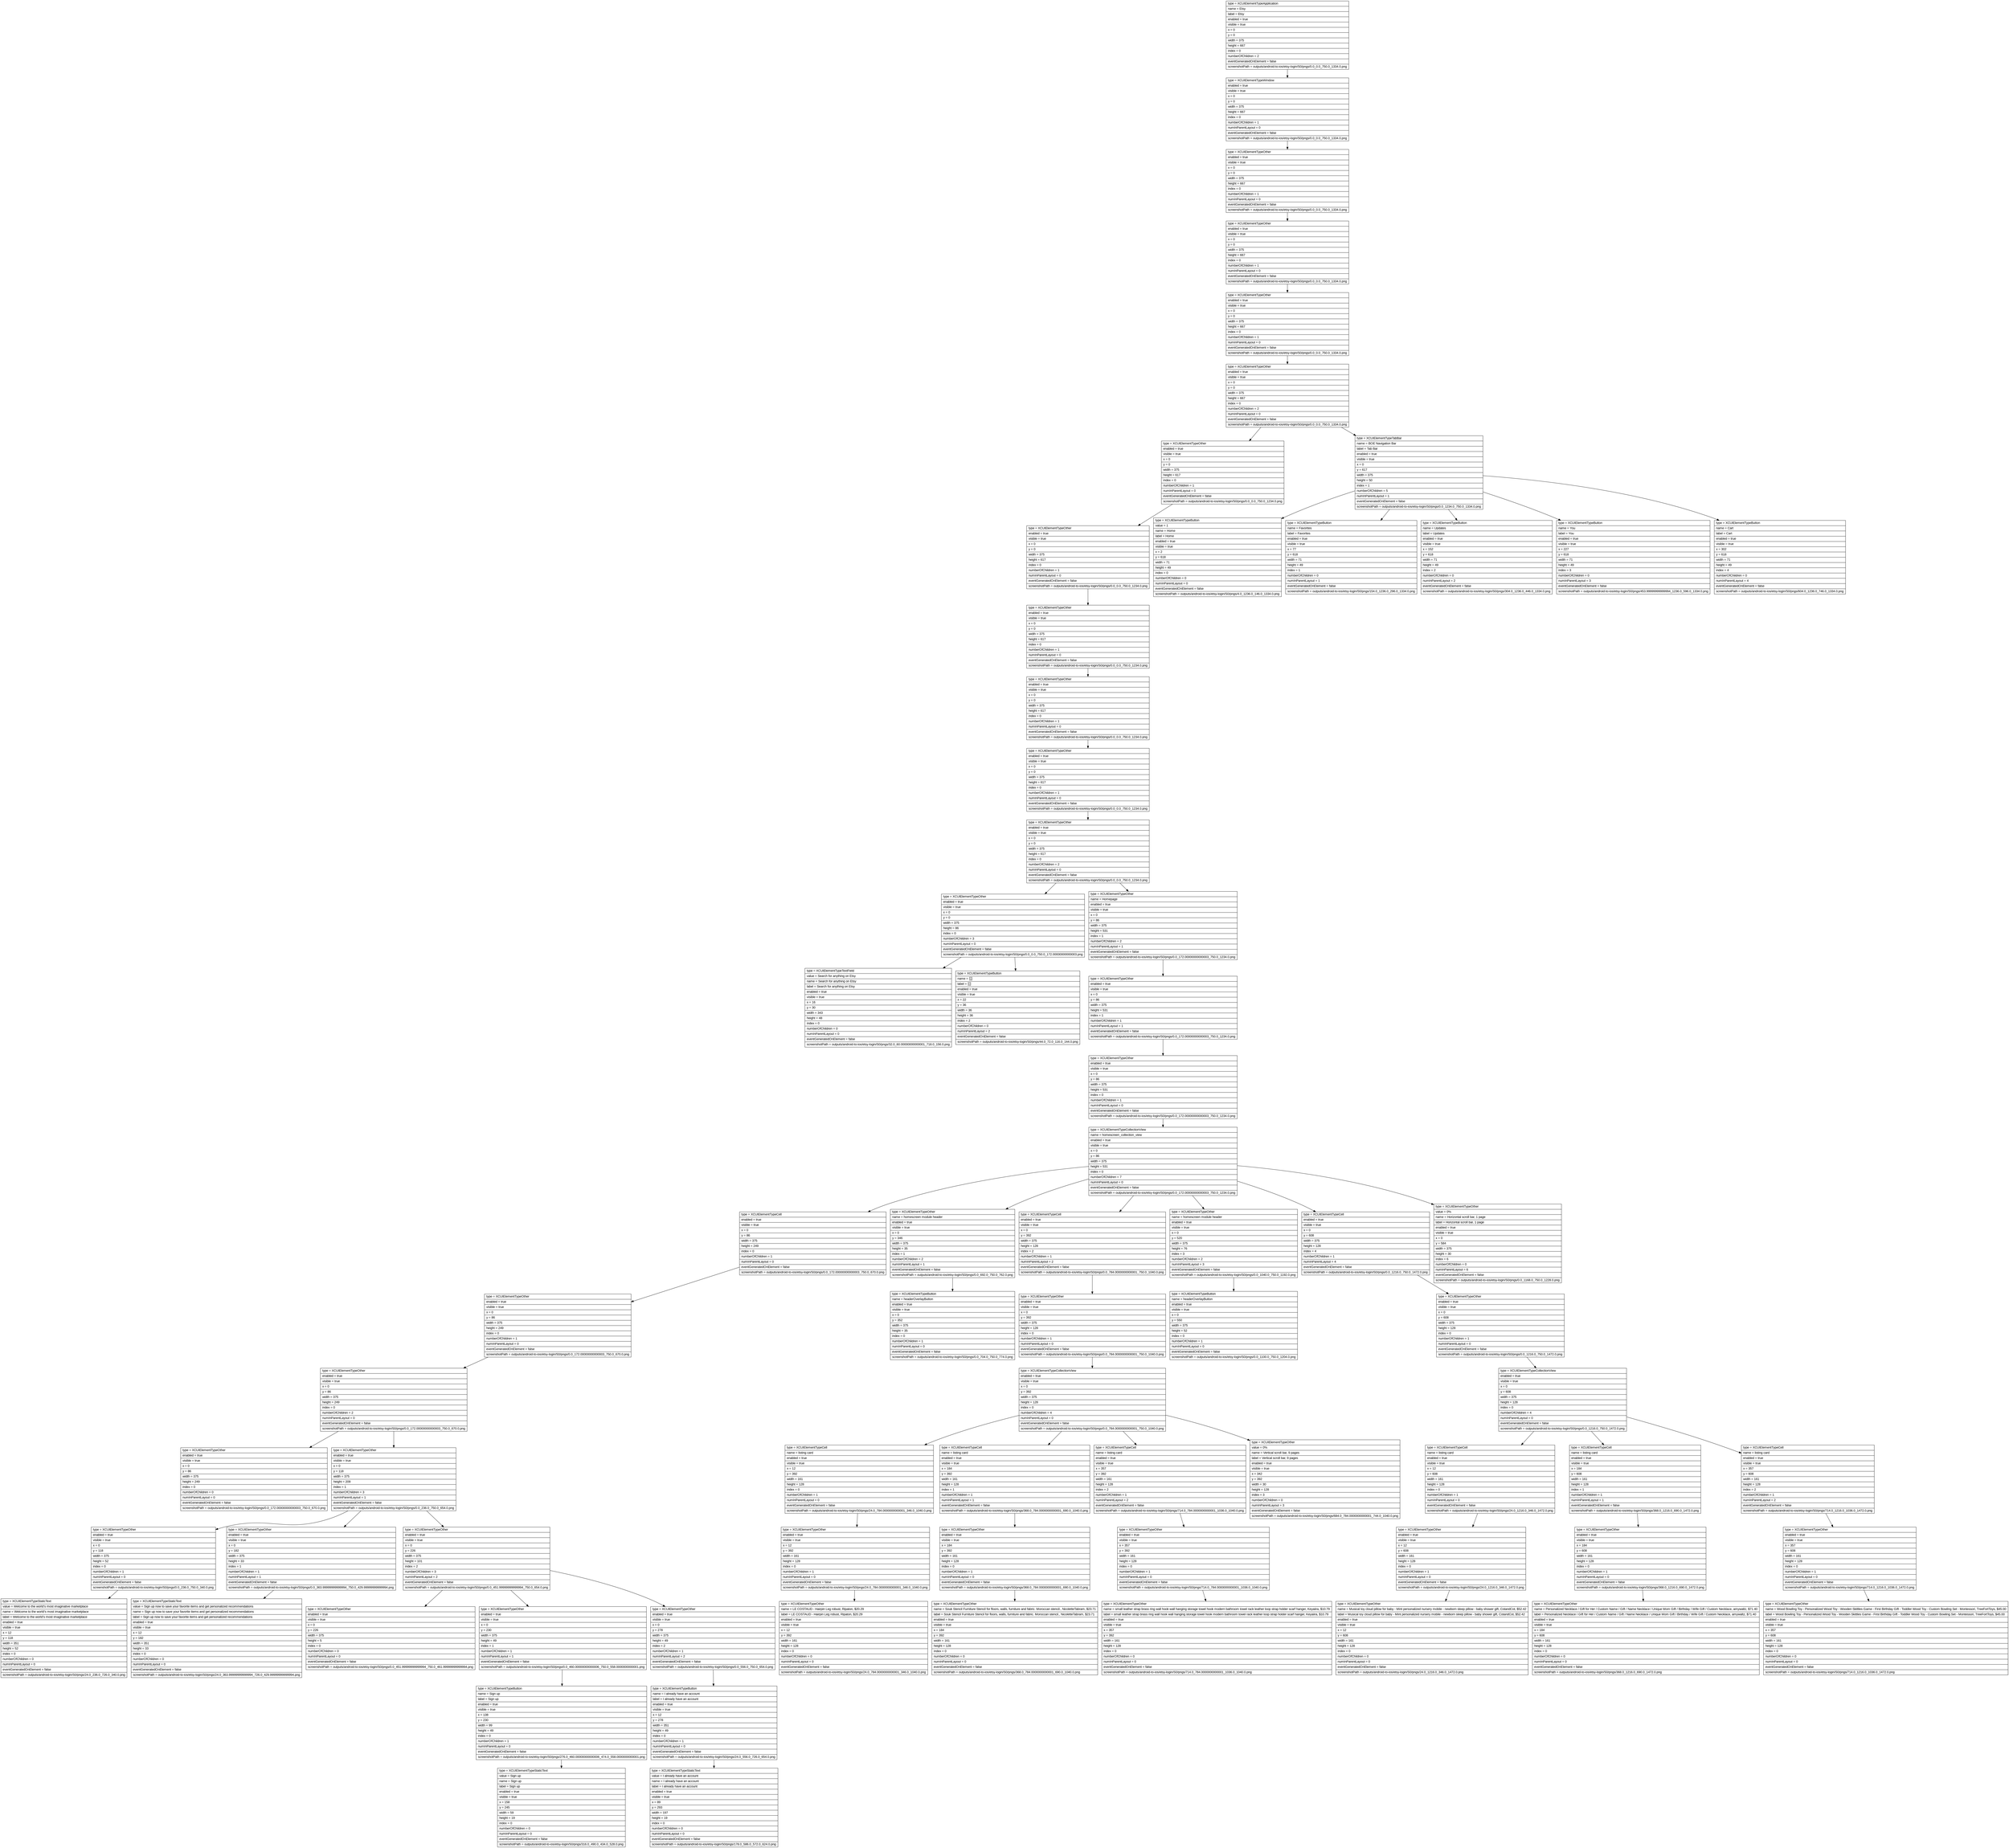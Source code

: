 digraph Layout {

	node [shape=record fontname=Arial];

	0	[label="{type = XCUIElementTypeApplication\l|name = Etsy\l|label = Etsy\l|enabled = true\l|visible = true\l|x = 0\l|y = 0\l|width = 375\l|height = 667\l|index = 0\l|numberOfChildren = 2\l|eventGeneratedOnElement = false \l|screenshotPath = outputs/android-to-ios/etsy-login/S0/pngs/0.0_0.0_750.0_1334.0.png\l}"]
	1	[label="{type = XCUIElementTypeWindow\l|enabled = true\l|visible = true\l|x = 0\l|y = 0\l|width = 375\l|height = 667\l|index = 0\l|numberOfChildren = 1\l|numInParentLayout = 0\l|eventGeneratedOnElement = false \l|screenshotPath = outputs/android-to-ios/etsy-login/S0/pngs/0.0_0.0_750.0_1334.0.png\l}"]
	2	[label="{type = XCUIElementTypeOther\l|enabled = true\l|visible = true\l|x = 0\l|y = 0\l|width = 375\l|height = 667\l|index = 0\l|numberOfChildren = 1\l|numInParentLayout = 0\l|eventGeneratedOnElement = false \l|screenshotPath = outputs/android-to-ios/etsy-login/S0/pngs/0.0_0.0_750.0_1334.0.png\l}"]
	3	[label="{type = XCUIElementTypeOther\l|enabled = true\l|visible = true\l|x = 0\l|y = 0\l|width = 375\l|height = 667\l|index = 0\l|numberOfChildren = 1\l|numInParentLayout = 0\l|eventGeneratedOnElement = false \l|screenshotPath = outputs/android-to-ios/etsy-login/S0/pngs/0.0_0.0_750.0_1334.0.png\l}"]
	4	[label="{type = XCUIElementTypeOther\l|enabled = true\l|visible = true\l|x = 0\l|y = 0\l|width = 375\l|height = 667\l|index = 0\l|numberOfChildren = 1\l|numInParentLayout = 0\l|eventGeneratedOnElement = false \l|screenshotPath = outputs/android-to-ios/etsy-login/S0/pngs/0.0_0.0_750.0_1334.0.png\l}"]
	5	[label="{type = XCUIElementTypeOther\l|enabled = true\l|visible = true\l|x = 0\l|y = 0\l|width = 375\l|height = 667\l|index = 0\l|numberOfChildren = 2\l|numInParentLayout = 0\l|eventGeneratedOnElement = false \l|screenshotPath = outputs/android-to-ios/etsy-login/S0/pngs/0.0_0.0_750.0_1334.0.png\l}"]
	6	[label="{type = XCUIElementTypeOther\l|enabled = true\l|visible = true\l|x = 0\l|y = 0\l|width = 375\l|height = 617\l|index = 0\l|numberOfChildren = 1\l|numInParentLayout = 0\l|eventGeneratedOnElement = false \l|screenshotPath = outputs/android-to-ios/etsy-login/S0/pngs/0.0_0.0_750.0_1234.0.png\l}"]
	7	[label="{type = XCUIElementTypeTabBar\l|name = BOE Navigation Bar\l|label = Tab Bar\l|enabled = true\l|visible = true\l|x = 0\l|y = 617\l|width = 375\l|height = 50\l|index = 1\l|numberOfChildren = 5\l|numInParentLayout = 1\l|eventGeneratedOnElement = false \l|screenshotPath = outputs/android-to-ios/etsy-login/S0/pngs/0.0_1234.0_750.0_1334.0.png\l}"]
	8	[label="{type = XCUIElementTypeOther\l|enabled = true\l|visible = true\l|x = 0\l|y = 0\l|width = 375\l|height = 617\l|index = 0\l|numberOfChildren = 1\l|numInParentLayout = 0\l|eventGeneratedOnElement = false \l|screenshotPath = outputs/android-to-ios/etsy-login/S0/pngs/0.0_0.0_750.0_1234.0.png\l}"]
	9	[label="{type = XCUIElementTypeButton\l|value = 1\l|name = Home\l|label = Home\l|enabled = true\l|visible = true\l|x = 2\l|y = 618\l|width = 71\l|height = 49\l|index = 0\l|numberOfChildren = 0\l|numInParentLayout = 0\l|eventGeneratedOnElement = false \l|screenshotPath = outputs/android-to-ios/etsy-login/S0/pngs/4.0_1236.0_146.0_1334.0.png\l}"]
	10	[label="{type = XCUIElementTypeButton\l|name = Favorites\l|label = Favorites\l|enabled = true\l|visible = true\l|x = 77\l|y = 618\l|width = 71\l|height = 49\l|index = 1\l|numberOfChildren = 0\l|numInParentLayout = 1\l|eventGeneratedOnElement = false \l|screenshotPath = outputs/android-to-ios/etsy-login/S0/pngs/154.0_1236.0_296.0_1334.0.png\l}"]
	11	[label="{type = XCUIElementTypeButton\l|name = Updates\l|label = Updates\l|enabled = true\l|visible = true\l|x = 152\l|y = 618\l|width = 71\l|height = 49\l|index = 2\l|numberOfChildren = 0\l|numInParentLayout = 2\l|eventGeneratedOnElement = false \l|screenshotPath = outputs/android-to-ios/etsy-login/S0/pngs/304.0_1236.0_446.0_1334.0.png\l}"]
	12	[label="{type = XCUIElementTypeButton\l|name = You\l|label = You\l|enabled = true\l|visible = true\l|x = 227\l|y = 618\l|width = 71\l|height = 49\l|index = 3\l|numberOfChildren = 0\l|numInParentLayout = 3\l|eventGeneratedOnElement = false \l|screenshotPath = outputs/android-to-ios/etsy-login/S0/pngs/453.99999999999994_1236.0_596.0_1334.0.png\l}"]
	13	[label="{type = XCUIElementTypeButton\l|name = Cart\l|label = Cart\l|enabled = true\l|visible = true\l|x = 302\l|y = 618\l|width = 71\l|height = 49\l|index = 4\l|numberOfChildren = 0\l|numInParentLayout = 4\l|eventGeneratedOnElement = false \l|screenshotPath = outputs/android-to-ios/etsy-login/S0/pngs/604.0_1236.0_746.0_1334.0.png\l}"]
	14	[label="{type = XCUIElementTypeOther\l|enabled = true\l|visible = true\l|x = 0\l|y = 0\l|width = 375\l|height = 617\l|index = 0\l|numberOfChildren = 1\l|numInParentLayout = 0\l|eventGeneratedOnElement = false \l|screenshotPath = outputs/android-to-ios/etsy-login/S0/pngs/0.0_0.0_750.0_1234.0.png\l}"]
	15	[label="{type = XCUIElementTypeOther\l|enabled = true\l|visible = true\l|x = 0\l|y = 0\l|width = 375\l|height = 617\l|index = 0\l|numberOfChildren = 1\l|numInParentLayout = 0\l|eventGeneratedOnElement = false \l|screenshotPath = outputs/android-to-ios/etsy-login/S0/pngs/0.0_0.0_750.0_1234.0.png\l}"]
	16	[label="{type = XCUIElementTypeOther\l|enabled = true\l|visible = true\l|x = 0\l|y = 0\l|width = 375\l|height = 617\l|index = 0\l|numberOfChildren = 1\l|numInParentLayout = 0\l|eventGeneratedOnElement = false \l|screenshotPath = outputs/android-to-ios/etsy-login/S0/pngs/0.0_0.0_750.0_1234.0.png\l}"]
	17	[label="{type = XCUIElementTypeOther\l|enabled = true\l|visible = true\l|x = 0\l|y = 0\l|width = 375\l|height = 617\l|index = 0\l|numberOfChildren = 2\l|numInParentLayout = 0\l|eventGeneratedOnElement = false \l|screenshotPath = outputs/android-to-ios/etsy-login/S0/pngs/0.0_0.0_750.0_1234.0.png\l}"]
	18	[label="{type = XCUIElementTypeOther\l|enabled = true\l|visible = true\l|x = 0\l|y = 0\l|width = 375\l|height = 86\l|index = 0\l|numberOfChildren = 3\l|numInParentLayout = 0\l|eventGeneratedOnElement = false \l|screenshotPath = outputs/android-to-ios/etsy-login/S0/pngs/0.0_0.0_750.0_172.00000000000003.png\l}"]
	19	[label="{type = XCUIElementTypeOther\l|name = Homepage\l|enabled = true\l|visible = true\l|x = 0\l|y = 86\l|width = 375\l|height = 531\l|index = 1\l|numberOfChildren = 2\l|numInParentLayout = 1\l|eventGeneratedOnElement = false \l|screenshotPath = outputs/android-to-ios/etsy-login/S0/pngs/0.0_172.00000000000003_750.0_1234.0.png\l}"]
	20	[label="{type = XCUIElementTypeTextField\l|value = Search for anything on Etsy\l|name = Search for anything on Etsy\l|label = Search for anything on Etsy\l|enabled = true\l|visible = true\l|x = 16\l|y = 30\l|width = 343\l|height = 48\l|index = 0\l|numberOfChildren = 0\l|numInParentLayout = 0\l|eventGeneratedOnElement = false \l|screenshotPath = outputs/android-to-ios/etsy-login/S0/pngs/32.0_60.00000000000001_718.0_156.0.png\l}"]
	21	[label="{type = XCUIElementTypeButton\l|name = \l|label = \l|enabled = true\l|visible = true\l|x = 22\l|y = 36\l|width = 36\l|height = 36\l|index = 2\l|numberOfChildren = 0\l|numInParentLayout = 2\l|eventGeneratedOnElement = false \l|screenshotPath = outputs/android-to-ios/etsy-login/S0/pngs/44.0_72.0_116.0_144.0.png\l}"]
	22	[label="{type = XCUIElementTypeOther\l|enabled = true\l|visible = true\l|x = 0\l|y = 86\l|width = 375\l|height = 531\l|index = 1\l|numberOfChildren = 1\l|numInParentLayout = 1\l|eventGeneratedOnElement = false \l|screenshotPath = outputs/android-to-ios/etsy-login/S0/pngs/0.0_172.00000000000003_750.0_1234.0.png\l}"]
	23	[label="{type = XCUIElementTypeOther\l|enabled = true\l|visible = true\l|x = 0\l|y = 86\l|width = 375\l|height = 531\l|index = 0\l|numberOfChildren = 1\l|numInParentLayout = 0\l|eventGeneratedOnElement = false \l|screenshotPath = outputs/android-to-ios/etsy-login/S0/pngs/0.0_172.00000000000003_750.0_1234.0.png\l}"]
	24	[label="{type = XCUIElementTypeCollectionView\l|name = homescreen_collection_view\l|enabled = true\l|visible = true\l|x = 0\l|y = 86\l|width = 375\l|height = 531\l|index = 0\l|numberOfChildren = 7\l|numInParentLayout = 0\l|eventGeneratedOnElement = false \l|screenshotPath = outputs/android-to-ios/etsy-login/S0/pngs/0.0_172.00000000000003_750.0_1234.0.png\l}"]
	25	[label="{type = XCUIElementTypeCell\l|enabled = true\l|visible = true\l|x = 0\l|y = 86\l|width = 375\l|height = 249\l|index = 0\l|numberOfChildren = 1\l|numInParentLayout = 0\l|eventGeneratedOnElement = false \l|screenshotPath = outputs/android-to-ios/etsy-login/S0/pngs/0.0_172.00000000000003_750.0_670.0.png\l}"]
	26	[label="{type = XCUIElementTypeOther\l|name = homescreen module header\l|enabled = true\l|visible = true\l|x = 0\l|y = 346\l|width = 375\l|height = 35\l|index = 1\l|numberOfChildren = 2\l|numInParentLayout = 1\l|eventGeneratedOnElement = false \l|screenshotPath = outputs/android-to-ios/etsy-login/S0/pngs/0.0_692.0_750.0_762.0.png\l}"]
	27	[label="{type = XCUIElementTypeCell\l|enabled = true\l|visible = true\l|x = 0\l|y = 392\l|width = 375\l|height = 128\l|index = 2\l|numberOfChildren = 1\l|numInParentLayout = 2\l|eventGeneratedOnElement = false \l|screenshotPath = outputs/android-to-ios/etsy-login/S0/pngs/0.0_784.0000000000001_750.0_1040.0.png\l}"]
	28	[label="{type = XCUIElementTypeOther\l|name = homescreen module header\l|enabled = true\l|visible = true\l|x = 0\l|y = 520\l|width = 375\l|height = 76\l|index = 3\l|numberOfChildren = 2\l|numInParentLayout = 3\l|eventGeneratedOnElement = false \l|screenshotPath = outputs/android-to-ios/etsy-login/S0/pngs/0.0_1040.0_750.0_1192.0.png\l}"]
	29	[label="{type = XCUIElementTypeCell\l|enabled = true\l|visible = true\l|x = 0\l|y = 608\l|width = 375\l|height = 128\l|index = 4\l|numberOfChildren = 1\l|numInParentLayout = 4\l|eventGeneratedOnElement = false \l|screenshotPath = outputs/android-to-ios/etsy-login/S0/pngs/0.0_1216.0_750.0_1472.0.png\l}"]
	30	[label="{type = XCUIElementTypeOther\l|value = 0%\l|name = Horizontal scroll bar, 1 page\l|label = Horizontal scroll bar, 1 page\l|enabled = true\l|visible = true\l|x = 0\l|y = 584\l|width = 375\l|height = 30\l|index = 6\l|numberOfChildren = 0\l|numInParentLayout = 6\l|eventGeneratedOnElement = false \l|screenshotPath = outputs/android-to-ios/etsy-login/S0/pngs/0.0_1168.0_750.0_1228.0.png\l}"]
	31	[label="{type = XCUIElementTypeOther\l|enabled = true\l|visible = true\l|x = 0\l|y = 86\l|width = 375\l|height = 249\l|index = 0\l|numberOfChildren = 1\l|numInParentLayout = 0\l|eventGeneratedOnElement = false \l|screenshotPath = outputs/android-to-ios/etsy-login/S0/pngs/0.0_172.00000000000003_750.0_670.0.png\l}"]
	32	[label="{type = XCUIElementTypeButton\l|name = headerOverlayButton\l|enabled = true\l|visible = true\l|x = 0\l|y = 352\l|width = 375\l|height = 35\l|index = 0\l|numberOfChildren = 1\l|numInParentLayout = 0\l|eventGeneratedOnElement = false \l|screenshotPath = outputs/android-to-ios/etsy-login/S0/pngs/0.0_704.0_750.0_774.0.png\l}"]
	33	[label="{type = XCUIElementTypeOther\l|enabled = true\l|visible = true\l|x = 0\l|y = 392\l|width = 375\l|height = 128\l|index = 0\l|numberOfChildren = 1\l|numInParentLayout = 0\l|eventGeneratedOnElement = false \l|screenshotPath = outputs/android-to-ios/etsy-login/S0/pngs/0.0_784.0000000000001_750.0_1040.0.png\l}"]
	34	[label="{type = XCUIElementTypeButton\l|name = headerOverlayButton\l|enabled = true\l|visible = true\l|x = 0\l|y = 550\l|width = 375\l|height = 52\l|index = 0\l|numberOfChildren = 1\l|numInParentLayout = 0\l|eventGeneratedOnElement = false \l|screenshotPath = outputs/android-to-ios/etsy-login/S0/pngs/0.0_1100.0_750.0_1204.0.png\l}"]
	35	[label="{type = XCUIElementTypeOther\l|enabled = true\l|visible = true\l|x = 0\l|y = 608\l|width = 375\l|height = 128\l|index = 0\l|numberOfChildren = 1\l|numInParentLayout = 0\l|eventGeneratedOnElement = false \l|screenshotPath = outputs/android-to-ios/etsy-login/S0/pngs/0.0_1216.0_750.0_1472.0.png\l}"]
	36	[label="{type = XCUIElementTypeOther\l|enabled = true\l|visible = true\l|x = 0\l|y = 86\l|width = 375\l|height = 249\l|index = 0\l|numberOfChildren = 2\l|numInParentLayout = 0\l|eventGeneratedOnElement = false \l|screenshotPath = outputs/android-to-ios/etsy-login/S0/pngs/0.0_172.00000000000003_750.0_670.0.png\l}"]
	37	[label="{type = XCUIElementTypeCollectionView\l|enabled = true\l|visible = true\l|x = 0\l|y = 392\l|width = 375\l|height = 128\l|index = 0\l|numberOfChildren = 4\l|numInParentLayout = 0\l|eventGeneratedOnElement = false \l|screenshotPath = outputs/android-to-ios/etsy-login/S0/pngs/0.0_784.0000000000001_750.0_1040.0.png\l}"]
	38	[label="{type = XCUIElementTypeCollectionView\l|enabled = true\l|visible = true\l|x = 0\l|y = 608\l|width = 375\l|height = 128\l|index = 0\l|numberOfChildren = 4\l|numInParentLayout = 0\l|eventGeneratedOnElement = false \l|screenshotPath = outputs/android-to-ios/etsy-login/S0/pngs/0.0_1216.0_750.0_1472.0.png\l}"]
	39	[label="{type = XCUIElementTypeOther\l|enabled = true\l|visible = true\l|x = 0\l|y = 86\l|width = 375\l|height = 249\l|index = 0\l|numberOfChildren = 0\l|numInParentLayout = 0\l|eventGeneratedOnElement = false \l|screenshotPath = outputs/android-to-ios/etsy-login/S0/pngs/0.0_172.00000000000003_750.0_670.0.png\l}"]
	40	[label="{type = XCUIElementTypeOther\l|enabled = true\l|visible = true\l|x = 0\l|y = 118\l|width = 375\l|height = 209\l|index = 1\l|numberOfChildren = 3\l|numInParentLayout = 1\l|eventGeneratedOnElement = false \l|screenshotPath = outputs/android-to-ios/etsy-login/S0/pngs/0.0_236.0_750.0_654.0.png\l}"]
	41	[label="{type = XCUIElementTypeCell\l|name = listing card\l|enabled = true\l|visible = true\l|x = 12\l|y = 392\l|width = 161\l|height = 128\l|index = 0\l|numberOfChildren = 1\l|numInParentLayout = 0\l|eventGeneratedOnElement = false \l|screenshotPath = outputs/android-to-ios/etsy-login/S0/pngs/24.0_784.0000000000001_346.0_1040.0.png\l}"]
	42	[label="{type = XCUIElementTypeCell\l|name = listing card\l|enabled = true\l|visible = true\l|x = 184\l|y = 392\l|width = 161\l|height = 128\l|index = 1\l|numberOfChildren = 1\l|numInParentLayout = 1\l|eventGeneratedOnElement = false \l|screenshotPath = outputs/android-to-ios/etsy-login/S0/pngs/368.0_784.0000000000001_690.0_1040.0.png\l}"]
	43	[label="{type = XCUIElementTypeCell\l|name = listing card\l|enabled = true\l|visible = true\l|x = 357\l|y = 392\l|width = 161\l|height = 128\l|index = 2\l|numberOfChildren = 1\l|numInParentLayout = 2\l|eventGeneratedOnElement = false \l|screenshotPath = outputs/android-to-ios/etsy-login/S0/pngs/714.0_784.0000000000001_1036.0_1040.0.png\l}"]
	44	[label="{type = XCUIElementTypeOther\l|value = 0%\l|name = Vertical scroll bar, 9 pages\l|label = Vertical scroll bar, 9 pages\l|enabled = true\l|visible = true\l|x = 342\l|y = 392\l|width = 30\l|height = 128\l|index = 3\l|numberOfChildren = 0\l|numInParentLayout = 3\l|eventGeneratedOnElement = false \l|screenshotPath = outputs/android-to-ios/etsy-login/S0/pngs/684.0_784.0000000000001_744.0_1040.0.png\l}"]
	45	[label="{type = XCUIElementTypeCell\l|name = listing card\l|enabled = true\l|visible = true\l|x = 12\l|y = 608\l|width = 161\l|height = 128\l|index = 0\l|numberOfChildren = 1\l|numInParentLayout = 0\l|eventGeneratedOnElement = false \l|screenshotPath = outputs/android-to-ios/etsy-login/S0/pngs/24.0_1216.0_346.0_1472.0.png\l}"]
	46	[label="{type = XCUIElementTypeCell\l|name = listing card\l|enabled = true\l|visible = true\l|x = 184\l|y = 608\l|width = 161\l|height = 128\l|index = 1\l|numberOfChildren = 1\l|numInParentLayout = 1\l|eventGeneratedOnElement = false \l|screenshotPath = outputs/android-to-ios/etsy-login/S0/pngs/368.0_1216.0_690.0_1472.0.png\l}"]
	47	[label="{type = XCUIElementTypeCell\l|name = listing card\l|enabled = true\l|visible = true\l|x = 357\l|y = 608\l|width = 161\l|height = 128\l|index = 2\l|numberOfChildren = 1\l|numInParentLayout = 2\l|eventGeneratedOnElement = false \l|screenshotPath = outputs/android-to-ios/etsy-login/S0/pngs/714.0_1216.0_1036.0_1472.0.png\l}"]
	48	[label="{type = XCUIElementTypeOther\l|enabled = true\l|visible = true\l|x = 0\l|y = 118\l|width = 375\l|height = 52\l|index = 0\l|numberOfChildren = 1\l|numInParentLayout = 0\l|eventGeneratedOnElement = false \l|screenshotPath = outputs/android-to-ios/etsy-login/S0/pngs/0.0_236.0_750.0_340.0.png\l}"]
	49	[label="{type = XCUIElementTypeOther\l|enabled = true\l|visible = true\l|x = 0\l|y = 182\l|width = 375\l|height = 33\l|index = 1\l|numberOfChildren = 1\l|numInParentLayout = 1\l|eventGeneratedOnElement = false \l|screenshotPath = outputs/android-to-ios/etsy-login/S0/pngs/0.0_363.99999999999994_750.0_429.99999999999994.png\l}"]
	50	[label="{type = XCUIElementTypeOther\l|enabled = true\l|visible = true\l|x = 0\l|y = 226\l|width = 375\l|height = 101\l|index = 2\l|numberOfChildren = 3\l|numInParentLayout = 2\l|eventGeneratedOnElement = false \l|screenshotPath = outputs/android-to-ios/etsy-login/S0/pngs/0.0_451.99999999999994_750.0_654.0.png\l}"]
	51	[label="{type = XCUIElementTypeOther\l|enabled = true\l|visible = true\l|x = 12\l|y = 392\l|width = 161\l|height = 128\l|index = 0\l|numberOfChildren = 1\l|numInParentLayout = 0\l|eventGeneratedOnElement = false \l|screenshotPath = outputs/android-to-ios/etsy-login/S0/pngs/24.0_784.0000000000001_346.0_1040.0.png\l}"]
	52	[label="{type = XCUIElementTypeOther\l|enabled = true\l|visible = true\l|x = 184\l|y = 392\l|width = 161\l|height = 128\l|index = 0\l|numberOfChildren = 1\l|numInParentLayout = 0\l|eventGeneratedOnElement = false \l|screenshotPath = outputs/android-to-ios/etsy-login/S0/pngs/368.0_784.0000000000001_690.0_1040.0.png\l}"]
	53	[label="{type = XCUIElementTypeOther\l|enabled = true\l|visible = true\l|x = 357\l|y = 392\l|width = 161\l|height = 128\l|index = 0\l|numberOfChildren = 1\l|numInParentLayout = 0\l|eventGeneratedOnElement = false \l|screenshotPath = outputs/android-to-ios/etsy-login/S0/pngs/714.0_784.0000000000001_1036.0_1040.0.png\l}"]
	54	[label="{type = XCUIElementTypeOther\l|enabled = true\l|visible = true\l|x = 12\l|y = 608\l|width = 161\l|height = 128\l|index = 0\l|numberOfChildren = 1\l|numInParentLayout = 0\l|eventGeneratedOnElement = false \l|screenshotPath = outputs/android-to-ios/etsy-login/S0/pngs/24.0_1216.0_346.0_1472.0.png\l}"]
	55	[label="{type = XCUIElementTypeOther\l|enabled = true\l|visible = true\l|x = 184\l|y = 608\l|width = 161\l|height = 128\l|index = 0\l|numberOfChildren = 1\l|numInParentLayout = 0\l|eventGeneratedOnElement = false \l|screenshotPath = outputs/android-to-ios/etsy-login/S0/pngs/368.0_1216.0_690.0_1472.0.png\l}"]
	56	[label="{type = XCUIElementTypeOther\l|enabled = true\l|visible = true\l|x = 357\l|y = 608\l|width = 161\l|height = 128\l|index = 0\l|numberOfChildren = 1\l|numInParentLayout = 0\l|eventGeneratedOnElement = false \l|screenshotPath = outputs/android-to-ios/etsy-login/S0/pngs/714.0_1216.0_1036.0_1472.0.png\l}"]
	57	[label="{type = XCUIElementTypeStaticText\l|value = Welcome to the world's most imaginative marketplace\l|name = Welcome to the world's most imaginative marketplace\l|label = Welcome to the world's most imaginative marketplace\l|enabled = true\l|visible = true\l|x = 12\l|y = 118\l|width = 351\l|height = 52\l|index = 0\l|numberOfChildren = 0\l|numInParentLayout = 0\l|eventGeneratedOnElement = false \l|screenshotPath = outputs/android-to-ios/etsy-login/S0/pngs/24.0_236.0_726.0_340.0.png\l}"]
	58	[label="{type = XCUIElementTypeStaticText\l|value = Sign up now to save your favorite items and get personalized recommendations\l|name = Sign up now to save your favorite items and get personalized recommendations\l|label = Sign up now to save your favorite items and get personalized recommendations\l|enabled = true\l|visible = true\l|x = 12\l|y = 182\l|width = 351\l|height = 33\l|index = 0\l|numberOfChildren = 0\l|numInParentLayout = 0\l|eventGeneratedOnElement = false \l|screenshotPath = outputs/android-to-ios/etsy-login/S0/pngs/24.0_363.99999999999994_726.0_429.99999999999994.png\l}"]
	59	[label="{type = XCUIElementTypeOther\l|enabled = true\l|visible = true\l|x = 0\l|y = 226\l|width = 375\l|height = 5\l|index = 0\l|numberOfChildren = 0\l|numInParentLayout = 0\l|eventGeneratedOnElement = false \l|screenshotPath = outputs/android-to-ios/etsy-login/S0/pngs/0.0_451.99999999999994_750.0_461.99999999999994.png\l}"]
	60	[label="{type = XCUIElementTypeOther\l|enabled = true\l|visible = true\l|x = 0\l|y = 230\l|width = 375\l|height = 49\l|index = 1\l|numberOfChildren = 1\l|numInParentLayout = 1\l|eventGeneratedOnElement = false \l|screenshotPath = outputs/android-to-ios/etsy-login/S0/pngs/0.0_460.00000000000006_750.0_558.0000000000001.png\l}"]
	61	[label="{type = XCUIElementTypeOther\l|enabled = true\l|visible = true\l|x = 0\l|y = 278\l|width = 375\l|height = 49\l|index = 2\l|numberOfChildren = 1\l|numInParentLayout = 2\l|eventGeneratedOnElement = false \l|screenshotPath = outputs/android-to-ios/etsy-login/S0/pngs/0.0_556.0_750.0_654.0.png\l}"]
	62	[label="{type = XCUIElementTypeOther\l|name = LE COSTAUD - Hairpin Leg robust, Ripaton, $20.29\l|label = LE COSTAUD - Hairpin Leg robust, Ripaton, $20.29\l|enabled = true\l|visible = true\l|x = 12\l|y = 392\l|width = 161\l|height = 128\l|index = 0\l|numberOfChildren = 0\l|numInParentLayout = 0\l|eventGeneratedOnElement = false \l|screenshotPath = outputs/android-to-ios/etsy-login/S0/pngs/24.0_784.0000000000001_346.0_1040.0.png\l}"]
	63	[label="{type = XCUIElementTypeOther\l|name = Souk Stencil Furniture Stencil for floors, walls, furniture and fabric. Moroccan stencil., NicoletteTabram, $23.71\l|label = Souk Stencil Furniture Stencil for floors, walls, furniture and fabric. Moroccan stencil., NicoletteTabram, $23.71\l|enabled = true\l|visible = true\l|x = 184\l|y = 392\l|width = 161\l|height = 128\l|index = 0\l|numberOfChildren = 0\l|numInParentLayout = 0\l|eventGeneratedOnElement = false \l|screenshotPath = outputs/android-to-ios/etsy-login/S0/pngs/368.0_784.0000000000001_690.0_1040.0.png\l}"]
	64	[label="{type = XCUIElementTypeOther\l|name = small leather strap brass ring wall hook wall hanging storage towel hook modern bathroom towel rack leather loop strap holder scarf hanger, Keyaiira, $10.79\l|label = small leather strap brass ring wall hook wall hanging storage towel hook modern bathroom towel rack leather loop strap holder scarf hanger, Keyaiira, $10.79\l|enabled = true\l|visible = true\l|x = 357\l|y = 392\l|width = 161\l|height = 128\l|index = 0\l|numberOfChildren = 0\l|numInParentLayout = 0\l|eventGeneratedOnElement = false \l|screenshotPath = outputs/android-to-ios/etsy-login/S0/pngs/714.0_784.0000000000001_1036.0_1040.0.png\l}"]
	65	[label="{type = XCUIElementTypeOther\l|name = Musical toy cloud pillow for baby - Mint personalized nursery mobile - newborn sleep pillow - baby shower gift, CotandCot, $52.42\l|label = Musical toy cloud pillow for baby - Mint personalized nursery mobile - newborn sleep pillow - baby shower gift, CotandCot, $52.42\l|enabled = true\l|visible = true\l|x = 12\l|y = 608\l|width = 161\l|height = 128\l|index = 0\l|numberOfChildren = 0\l|numInParentLayout = 0\l|eventGeneratedOnElement = false \l|screenshotPath = outputs/android-to-ios/etsy-login/S0/pngs/24.0_1216.0_346.0_1472.0.png\l}"]
	66	[label="{type = XCUIElementTypeOther\l|name = Personalized Necklace / Gift for Her / Custom Name / Gift / Name Necklace / Unique Mom Gift / Birthday / Wife Gift / Custom Necklace, amywaltz, $71.40\l|label = Personalized Necklace / Gift for Her / Custom Name / Gift / Name Necklace / Unique Mom Gift / Birthday / Wife Gift / Custom Necklace, amywaltz, $71.40\l|enabled = true\l|visible = true\l|x = 184\l|y = 608\l|width = 161\l|height = 128\l|index = 0\l|numberOfChildren = 0\l|numInParentLayout = 0\l|eventGeneratedOnElement = false \l|screenshotPath = outputs/android-to-ios/etsy-login/S0/pngs/368.0_1216.0_690.0_1472.0.png\l}"]
	67	[label="{type = XCUIElementTypeOther\l|name = Wood Bowling Toy - Personalized Wood Toy - Wooden Skittles Game - First Birthday Gift - Toddler Wood Toy - Custom Bowling Set - Montessori, TreeFortToys, $45.00\l|label = Wood Bowling Toy - Personalized Wood Toy - Wooden Skittles Game - First Birthday Gift - Toddler Wood Toy - Custom Bowling Set - Montessori, TreeFortToys, $45.00\l|enabled = true\l|visible = true\l|x = 357\l|y = 608\l|width = 161\l|height = 128\l|index = 0\l|numberOfChildren = 0\l|numInParentLayout = 0\l|eventGeneratedOnElement = false \l|screenshotPath = outputs/android-to-ios/etsy-login/S0/pngs/714.0_1216.0_1036.0_1472.0.png\l}"]
	68	[label="{type = XCUIElementTypeButton\l|name = Sign up\l|label = Sign up\l|enabled = true\l|visible = true\l|x = 138\l|y = 230\l|width = 99\l|height = 49\l|index = 0\l|numberOfChildren = 1\l|numInParentLayout = 0\l|eventGeneratedOnElement = false \l|screenshotPath = outputs/android-to-ios/etsy-login/S0/pngs/276.0_460.00000000000006_474.0_558.0000000000001.png\l}"]
	69	[label="{type = XCUIElementTypeButton\l|name = I already have an account\l|label = I already have an account\l|enabled = true\l|visible = true\l|x = 12\l|y = 278\l|width = 351\l|height = 49\l|index = 0\l|numberOfChildren = 1\l|numInParentLayout = 0\l|eventGeneratedOnElement = false \l|screenshotPath = outputs/android-to-ios/etsy-login/S0/pngs/24.0_556.0_726.0_654.0.png\l}"]
	70	[label="{type = XCUIElementTypeStaticText\l|value = Sign up\l|name = Sign up\l|label = Sign up\l|enabled = true\l|visible = true\l|x = 158\l|y = 245\l|width = 59\l|height = 19\l|index = 0\l|numberOfChildren = 0\l|numInParentLayout = 0\l|eventGeneratedOnElement = false \l|screenshotPath = outputs/android-to-ios/etsy-login/S0/pngs/316.0_490.0_434.0_528.0.png\l}"]
	71	[label="{type = XCUIElementTypeStaticText\l|value = I already have an account\l|name = I already have an account\l|label = I already have an account\l|enabled = true\l|visible = true\l|x = 89\l|y = 293\l|width = 197\l|height = 19\l|index = 0\l|numberOfChildren = 0\l|numInParentLayout = 0\l|eventGeneratedOnElement = false \l|screenshotPath = outputs/android-to-ios/etsy-login/S0/pngs/178.0_586.0_572.0_624.0.png\l}"]


	0 -> 1
	1 -> 2
	2 -> 3
	3 -> 4
	4 -> 5
	5 -> 6
	5 -> 7
	6 -> 8
	7 -> 9
	7 -> 10
	7 -> 11
	7 -> 12
	7 -> 13
	8 -> 14
	14 -> 15
	15 -> 16
	16 -> 17
	17 -> 18
	17 -> 19
	18 -> 20
	18 -> 21
	19 -> 22
	22 -> 23
	23 -> 24
	24 -> 25
	24 -> 26
	24 -> 27
	24 -> 28
	24 -> 29
	24 -> 30
	25 -> 31
	26 -> 32
	27 -> 33
	28 -> 34
	29 -> 35
	31 -> 36
	33 -> 37
	35 -> 38
	36 -> 39
	36 -> 40
	37 -> 41
	37 -> 42
	37 -> 43
	37 -> 44
	38 -> 45
	38 -> 46
	38 -> 47
	40 -> 48
	40 -> 49
	40 -> 50
	41 -> 51
	42 -> 52
	43 -> 53
	45 -> 54
	46 -> 55
	47 -> 56
	48 -> 57
	49 -> 58
	50 -> 59
	50 -> 60
	50 -> 61
	51 -> 62
	52 -> 63
	53 -> 64
	54 -> 65
	55 -> 66
	56 -> 67
	60 -> 68
	61 -> 69
	68 -> 70
	69 -> 71


}